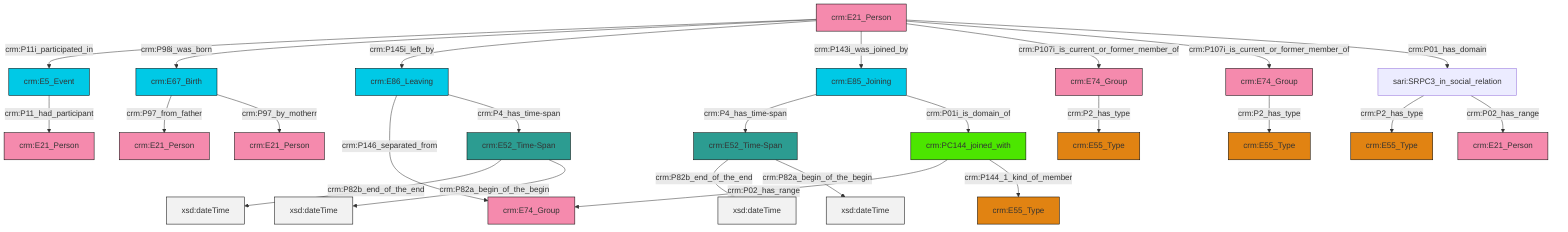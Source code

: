 graph TD
classDef Literal fill:#f2f2f2,stroke:#000000;
classDef CRM_Entity fill:#FFFFFF,stroke:#000000;
classDef Temporal_Entity fill:#00C9E6, stroke:#000000;
classDef Type fill:#E18312, stroke:#000000;
classDef Time-Span fill:#2C9C91, stroke:#000000;
classDef Appellation fill:#FFEB7F, stroke:#000000;
classDef Place fill:#008836, stroke:#000000;
classDef Persistent_Item fill:#B266B2, stroke:#000000;
classDef Conceptual_Object fill:#FFD700, stroke:#000000;
classDef Physical_Thing fill:#D2B48C, stroke:#000000;
classDef Actor fill:#f58aad, stroke:#000000;
classDef PC_Classes fill:#4ce600, stroke:#000000;
classDef Multi fill:#cccccc,stroke:#000000;

4["crm:E74_Group"]:::Actor -->|crm:P2_has_type| 2["crm:E55_Type"]:::Type
8["crm:E21_Person"]:::Actor -->|crm:P11i_participated_in| 9["crm:E5_Event"]:::Temporal_Entity
8["crm:E21_Person"]:::Actor -->|crm:P98i_was_born| 12["crm:E67_Birth"]:::Temporal_Entity
12["crm:E67_Birth"]:::Temporal_Entity -->|crm:P97_from_father| 15["crm:E21_Person"]:::Actor
0["crm:E52_Time-Span"]:::Time-Span -->|crm:P82b_end_of_the_end| 24[xsd:dateTime]:::Literal
8["crm:E21_Person"]:::Actor -->|crm:P145i_left_by| 25["crm:E86_Leaving"]:::Temporal_Entity
25["crm:E86_Leaving"]:::Temporal_Entity -->|crm:P146_separated_from| 27["crm:E74_Group"]:::Actor
8["crm:E21_Person"]:::Actor -->|crm:P143i_was_joined_by| 13["crm:E85_Joining"]:::Temporal_Entity
25["crm:E86_Leaving"]:::Temporal_Entity -->|crm:P4_has_time-span| 28["crm:E52_Time-Span"]:::Time-Span
28["crm:E52_Time-Span"]:::Time-Span -->|crm:P82b_end_of_the_end| 29[xsd:dateTime]:::Literal
30["crm:PC144_joined_with"]:::PC_Classes -->|crm:P02_has_range| 27["crm:E74_Group"]:::Actor
12["crm:E67_Birth"]:::Temporal_Entity -->|crm:P97_by_motherr| 22["crm:E21_Person"]:::Actor
8["crm:E21_Person"]:::Actor -->|crm:P107i_is_current_or_former_member_of| 4["crm:E74_Group"]:::Actor
13["crm:E85_Joining"]:::Temporal_Entity -->|crm:P4_has_time-span| 0["crm:E52_Time-Span"]:::Time-Span
28["crm:E52_Time-Span"]:::Time-Span -->|crm:P82a_begin_of_the_begin| 41[xsd:dateTime]:::Literal
8["crm:E21_Person"]:::Actor -->|crm:P107i_is_current_or_former_member_of| 18["crm:E74_Group"]:::Actor
18["crm:E74_Group"]:::Actor -->|crm:P2_has_type| 16["crm:E55_Type"]:::Type
9["crm:E5_Event"]:::Temporal_Entity -->|crm:P11_had_participant| 39["crm:E21_Person"]:::Actor
36["sari:SRPC3_in_social_relation"]:::Default -->|crm:P2_has_type| 10["crm:E55_Type"]:::Type
30["crm:PC144_joined_with"]:::PC_Classes -->|crm:P144_1_kind_of_member| 32["crm:E55_Type"]:::Type
36["sari:SRPC3_in_social_relation"]:::Default -->|crm:P02_has_range| 6["crm:E21_Person"]:::Actor
0["crm:E52_Time-Span"]:::Time-Span -->|crm:P82a_begin_of_the_begin| 45[xsd:dateTime]:::Literal
8["crm:E21_Person"]:::Actor -->|crm:P01_has_domain| 36["sari:SRPC3_in_social_relation"]:::Default
13["crm:E85_Joining"]:::Temporal_Entity -->|crm:P01i_is_domain_of| 30["crm:PC144_joined_with"]:::PC_Classes